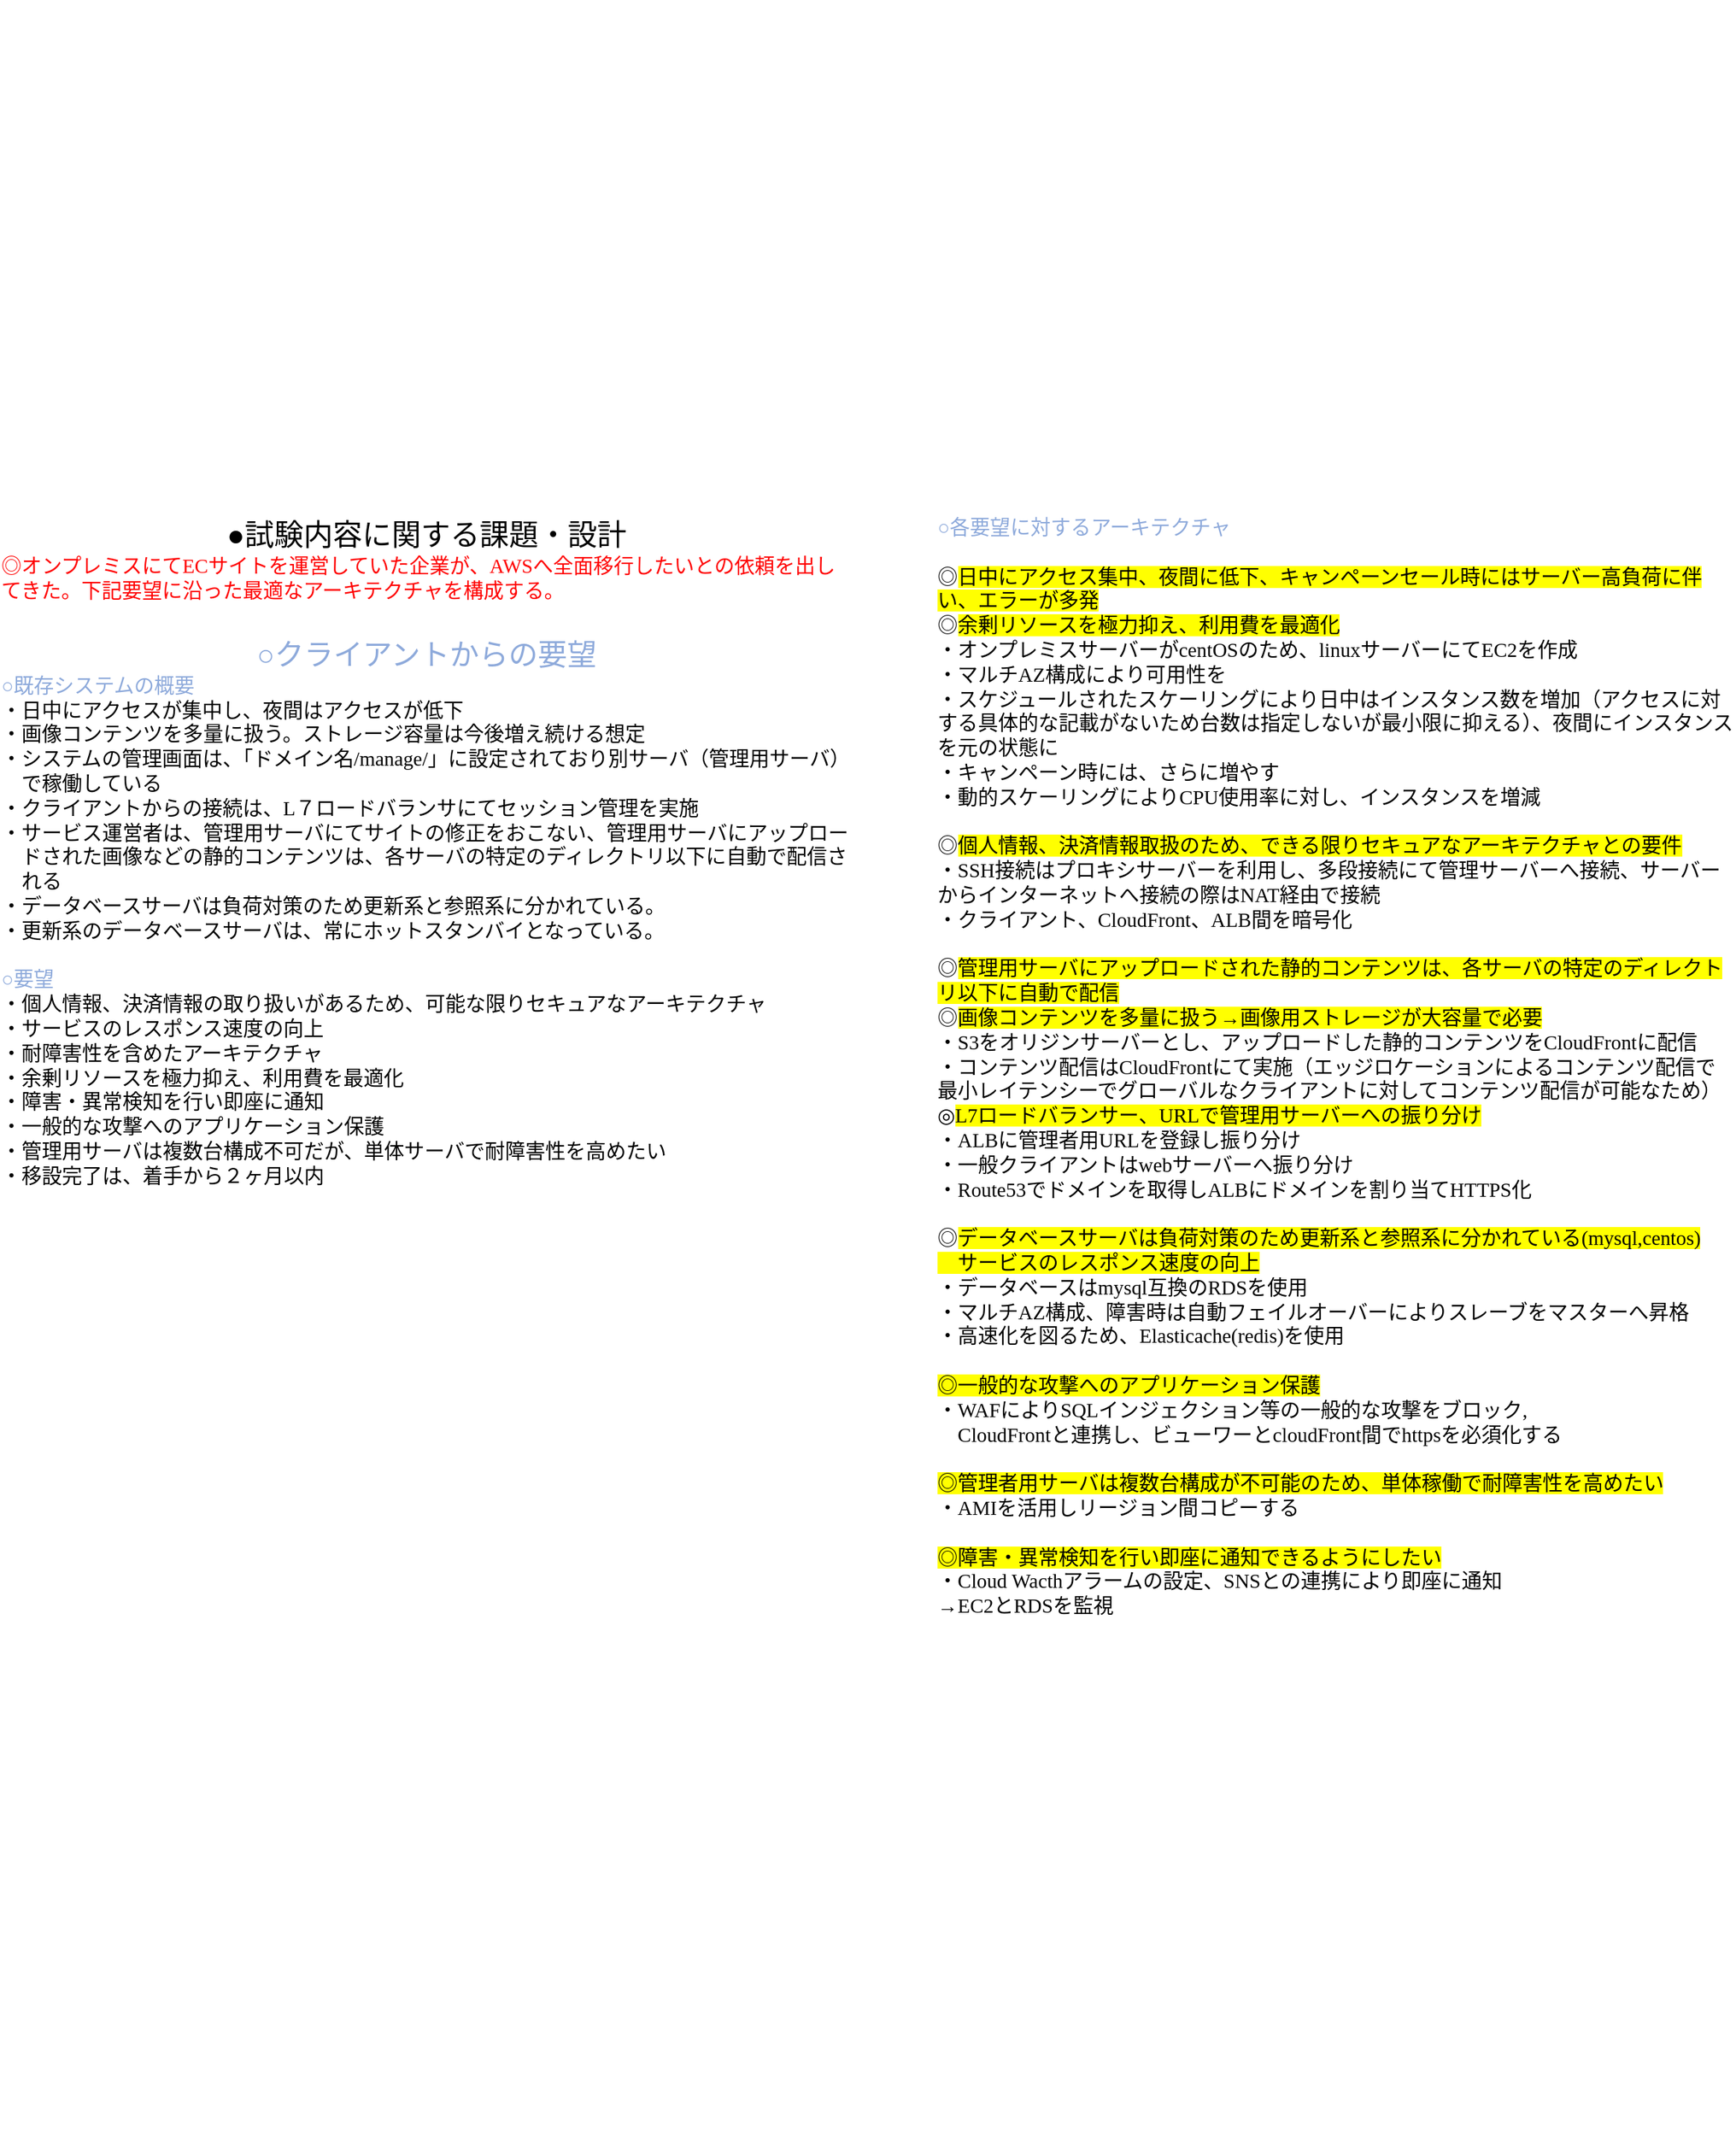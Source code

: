 <mxfile version="20.2.4" type="github">
  <diagram id="kHfTxe5b0bxNyNZ3HCPR" name="ページ1">
    <mxGraphModel dx="1186" dy="1441" grid="0" gridSize="10" guides="1" tooltips="1" connect="1" arrows="1" fold="1" page="1" pageScale="1" pageWidth="1169" pageHeight="827" math="0" shadow="0">
      <root>
        <mxCell id="0" />
        <mxCell id="1" parent="0" />
        <mxCell id="QkEKCxByCvUAj2B9YuyN-1" value="&lt;p style=&quot;margin: 0mm; font-size: 10.5pt; font-family: 游明朝, serif;&quot; align=&quot;center&quot; class=&quot;MsoNormal&quot;&gt;&lt;span style=&quot;font-size: 16pt;&quot;&gt;●試験内容に関する課題・設計&lt;span lang=&quot;EN-US&quot;&gt;&lt;/span&gt;&lt;/span&gt;&lt;/p&gt;&lt;p style=&quot;margin: 0mm; text-align: left; font-size: 10.5pt; font-family: 游明朝, serif;&quot; align=&quot;left&quot; class=&quot;MsoNormal&quot;&gt;&lt;span style=&quot;font-size: 11pt; color: red;&quot;&gt;◎オンプレミスにて&lt;span lang=&quot;EN-US&quot;&gt;EC&lt;/span&gt;サイトを運営していた企業が、&lt;span lang=&quot;EN-US&quot;&gt;AWS&lt;/span&gt;へ全面移行したいとの依頼を出してきた。下記要望に沿った最適なアーキテクチャを構成する。&lt;span lang=&quot;EN-US&quot;&gt;&lt;/span&gt;&lt;/span&gt;&lt;/p&gt;&lt;p style=&quot;margin: 0mm; font-size: 10.5pt; font-family: 游明朝, serif;&quot; align=&quot;center&quot; class=&quot;MsoNormal&quot;&gt;&lt;span style=&quot;font-size: 16pt;&quot; lang=&quot;EN-US&quot;&gt;&amp;nbsp;&lt;/span&gt;&lt;/p&gt;&lt;p style=&quot;margin: 0mm; font-size: 10.5pt; font-family: 游明朝, serif;&quot; align=&quot;center&quot; class=&quot;MsoNormal&quot;&gt;&lt;span style=&quot;font-size: 16pt; color: rgb(142, 170, 219);&quot;&gt;○クライアントからの要望&lt;span lang=&quot;EN-US&quot;&gt;&lt;/span&gt;&lt;/span&gt;&lt;/p&gt;&lt;p style=&quot;margin: 0mm; text-align: left; font-size: 10.5pt; font-family: 游明朝, serif;&quot; align=&quot;left&quot; class=&quot;MsoNormal&quot;&gt;&lt;span style=&quot;font-size: 11pt; color: rgb(142, 170, 219);&quot;&gt;○既存システムの概要&lt;span lang=&quot;EN-US&quot;&gt;&lt;/span&gt;&lt;/span&gt;&lt;/p&gt;&lt;p style=&quot;margin: 0mm; text-align: left; font-size: 10.5pt; font-family: 游明朝, serif;&quot; align=&quot;left&quot; class=&quot;MsoNormal&quot;&gt;&lt;span style=&quot;font-size: 11pt;&quot;&gt;・日中にアクセスが集中し、夜間はアクセスが低下&lt;span lang=&quot;EN-US&quot;&gt;&lt;/span&gt;&lt;/span&gt;&lt;/p&gt;&lt;p style=&quot;margin: 0mm; text-align: left; font-size: 10.5pt; font-family: 游明朝, serif;&quot; align=&quot;left&quot; class=&quot;MsoNormal&quot;&gt;&lt;span style=&quot;font-size: 11pt;&quot;&gt;・画像コンテンツを多量に扱う。ストレージ容量は今後増え続ける想定&lt;span lang=&quot;EN-US&quot;&gt;&lt;/span&gt;&lt;/span&gt;&lt;/p&gt;&lt;p style=&quot;margin: 0mm 0mm 0mm 11pt; text-align: left; font-size: 10.5pt; font-family: 游明朝, serif; text-indent: -11pt;&quot; align=&quot;left&quot; class=&quot;MsoNormal&quot;&gt;&lt;span style=&quot;font-size: 11pt;&quot;&gt;・システムの管理画面は、「ドメイン名&lt;span lang=&quot;EN-US&quot;&gt;/manage/&lt;/span&gt;」に設定されており別サーバ（管理用サーバ）で稼働している&lt;span lang=&quot;EN-US&quot;&gt;&lt;/span&gt;&lt;/span&gt;&lt;/p&gt;&lt;p style=&quot;margin: 0mm; text-align: left; font-size: 10.5pt; font-family: 游明朝, serif;&quot; align=&quot;left&quot; class=&quot;MsoNormal&quot;&gt;&lt;span style=&quot;font-size: 11pt;&quot;&gt;・クライアントからの接続は、&lt;span lang=&quot;EN-US&quot;&gt;L&lt;/span&gt;７ロードバランサにてセッション管理を実施&lt;span lang=&quot;EN-US&quot;&gt;&lt;/span&gt;&lt;/span&gt;&lt;/p&gt;&lt;p style=&quot;margin: 0mm 0mm 0mm 11pt; text-align: left; font-size: 10.5pt; font-family: 游明朝, serif; text-indent: -11pt;&quot; align=&quot;left&quot; class=&quot;MsoNormal&quot;&gt;&lt;span style=&quot;font-size: 11pt;&quot;&gt;・サービス運営者は、管理用サーバにてサイトの修正をおこない、管理用サーバにアップロードされた画像などの静的コンテンツは、各サーバの特定のディレクトリ以下に自動で配信される&lt;span lang=&quot;EN-US&quot;&gt;&lt;/span&gt;&lt;/span&gt;&lt;/p&gt;&lt;p style=&quot;margin: 0mm; text-align: left; font-size: 10.5pt; font-family: 游明朝, serif;&quot; align=&quot;left&quot; class=&quot;MsoNormal&quot;&gt;&lt;span style=&quot;font-size: 11pt;&quot;&gt;・データベースサーバは負荷対策のため更新系と参照系に分かれている。&lt;span lang=&quot;EN-US&quot;&gt;&lt;/span&gt;&lt;/span&gt;&lt;/p&gt;&lt;p style=&quot;margin: 0mm 0mm 0mm 11pt; text-align: left; font-size: 10.5pt; font-family: 游明朝, serif; text-indent: -11pt;&quot; align=&quot;left&quot; class=&quot;MsoNormal&quot;&gt;&lt;span style=&quot;font-size: 11pt;&quot;&gt;・更新系のデータベースサーバは、常にホットスタンバイとなっている。&lt;span lang=&quot;EN-US&quot;&gt;&lt;/span&gt;&lt;/span&gt;&lt;/p&gt;&lt;p style=&quot;margin: 0mm 0mm 0mm 11pt; text-align: left; font-size: 10.5pt; font-family: 游明朝, serif; text-indent: -11pt;&quot; align=&quot;left&quot; class=&quot;MsoNormal&quot;&gt;&lt;span style=&quot;font-size: 11pt;&quot; lang=&quot;EN-US&quot;&gt;&amp;nbsp;&lt;/span&gt;&lt;/p&gt;&lt;p style=&quot;margin: 0mm 0mm 0mm 11pt; text-align: left; font-size: 10.5pt; font-family: 游明朝, serif; text-indent: -11pt;&quot; align=&quot;left&quot; class=&quot;MsoNormal&quot;&gt;&lt;span style=&quot;font-size: 11pt; color: rgb(142, 170, 219);&quot;&gt;○要望&lt;span lang=&quot;EN-US&quot;&gt;&lt;/span&gt;&lt;/span&gt;&lt;/p&gt;&lt;p style=&quot;margin: 0mm; text-align: left; font-size: 10.5pt; font-family: 游明朝, serif;&quot; align=&quot;left&quot; class=&quot;MsoNormal&quot;&gt;&lt;span style=&quot;font-size: 11pt;&quot;&gt;・個人情報、決済情報の取り扱いがあるため、可能な限りセキュアなアーキテクチャ&lt;span lang=&quot;EN-US&quot;&gt;&lt;/span&gt;&lt;/span&gt;&lt;/p&gt;&lt;p style=&quot;margin: 0mm; text-align: left; font-size: 10.5pt; font-family: 游明朝, serif;&quot; align=&quot;left&quot; class=&quot;MsoNormal&quot;&gt;&lt;span style=&quot;font-size: 11pt;&quot;&gt;・サービスのレスポンス速度の向上&lt;span lang=&quot;EN-US&quot;&gt;&lt;/span&gt;&lt;/span&gt;&lt;/p&gt;&lt;p style=&quot;margin: 0mm; text-align: left; font-size: 10.5pt; font-family: 游明朝, serif;&quot; align=&quot;left&quot; class=&quot;MsoNormal&quot;&gt;&lt;span style=&quot;font-size: 11pt;&quot;&gt;・耐障害性を含めたアーキテクチャ&lt;span lang=&quot;EN-US&quot;&gt;&lt;/span&gt;&lt;/span&gt;&lt;/p&gt;&lt;p style=&quot;margin: 0mm; text-align: left; font-size: 10.5pt; font-family: 游明朝, serif;&quot; align=&quot;left&quot; class=&quot;MsoNormal&quot;&gt;&lt;span style=&quot;font-size: 11pt;&quot;&gt;・余剰リソースを極力抑え、利用費を最適化&lt;span lang=&quot;EN-US&quot;&gt;&lt;/span&gt;&lt;/span&gt;&lt;/p&gt;&lt;p style=&quot;margin: 0mm; text-align: left; font-size: 10.5pt; font-family: 游明朝, serif;&quot; align=&quot;left&quot; class=&quot;MsoNormal&quot;&gt;&lt;span style=&quot;font-size: 11pt;&quot;&gt;・障害・異常検知を行い即座に通知&lt;span lang=&quot;EN-US&quot;&gt;&lt;/span&gt;&lt;/span&gt;&lt;/p&gt;&lt;p style=&quot;margin: 0mm; text-align: left; font-size: 10.5pt; font-family: 游明朝, serif;&quot; align=&quot;left&quot; class=&quot;MsoNormal&quot;&gt;&lt;span style=&quot;font-size: 11pt;&quot;&gt;・一般的な攻撃へのアプリケーション保護&lt;span lang=&quot;EN-US&quot;&gt;&lt;/span&gt;&lt;/span&gt;&lt;/p&gt;&lt;p style=&quot;margin: 0mm; text-align: left; font-size: 10.5pt; font-family: 游明朝, serif;&quot; align=&quot;left&quot; class=&quot;MsoNormal&quot;&gt;&lt;span style=&quot;font-size: 11pt;&quot;&gt;・管理用サーバは複数台構成不可だが、単体サーバで耐障害性を高めたい&lt;span lang=&quot;EN-US&quot;&gt;&lt;/span&gt;&lt;/span&gt;&lt;/p&gt;&lt;p style=&quot;margin: 0mm; text-align: left; font-size: 10.5pt; font-family: 游明朝, serif;&quot; align=&quot;left&quot; class=&quot;MsoNormal&quot;&gt;&lt;span style=&quot;font-size: 11pt;&quot;&gt;・移設完了は、着手から２ヶ月以内&lt;span lang=&quot;EN-US&quot;&gt;&lt;/span&gt;&lt;/span&gt;&lt;/p&gt;" style="text;html=1;strokeColor=none;fillColor=none;align=center;verticalAlign=middle;whiteSpace=wrap;rounded=0;" vertex="1" parent="1">
          <mxGeometry x="80" width="620" height="500" as="geometry" />
        </mxCell>
        <mxCell id="QkEKCxByCvUAj2B9YuyN-3" value="&lt;p style=&quot;margin: 0mm; text-align: left; font-size: 10.5pt; font-family: 游明朝, serif;&quot; align=&quot;left&quot; class=&quot;MsoNormal&quot;&gt;&lt;span style=&quot;font-size: 11pt; color: rgb(142, 170, 219);&quot;&gt;○各要望に対するアーキテクチャ&lt;span lang=&quot;EN-US&quot;&gt;&lt;/span&gt;&lt;/span&gt;&lt;/p&gt;&lt;p style=&quot;margin: 0mm; text-align: left; font-size: 10.5pt; font-family: 游明朝, serif;&quot; align=&quot;left&quot; class=&quot;MsoNormal&quot;&gt;&lt;span style=&quot;font-size: 11pt;&quot; lang=&quot;EN-US&quot;&gt;&amp;nbsp;&lt;/span&gt;&lt;/p&gt;&lt;p style=&quot;margin: 0mm; text-align: left; font-size: 10.5pt; font-family: 游明朝, serif;&quot; align=&quot;left&quot; class=&quot;MsoNormal&quot;&gt;&lt;span style=&quot;font-size: 11pt;&quot;&gt;◎&lt;span style=&quot;background: yellow;&quot;&gt;日中にアクセス集中、夜間に低下、キャンペーンセール時にはサーバー高負荷に伴い、エラーが多発&lt;/span&gt;&lt;span lang=&quot;EN-US&quot;&gt;&lt;/span&gt;&lt;/span&gt;&lt;/p&gt;&lt;p style=&quot;margin: 0mm; text-align: left; font-size: 10.5pt; font-family: 游明朝, serif;&quot; align=&quot;left&quot; class=&quot;MsoNormal&quot;&gt;&lt;span style=&quot;font-size: 11pt;&quot;&gt;◎&lt;span style=&quot;background: yellow;&quot;&gt;余剰リソースを極力抑え、利用費を最適化&lt;/span&gt;&lt;span lang=&quot;EN-US&quot;&gt;&lt;/span&gt;&lt;/span&gt;&lt;/p&gt;&lt;p style=&quot;margin: 0mm; text-align: left; font-size: 10.5pt; font-family: 游明朝, serif;&quot; align=&quot;left&quot; class=&quot;MsoNormal&quot;&gt;&lt;span style=&quot;font-size: 11pt;&quot;&gt;・オンプレミスサーバーが&lt;span lang=&quot;EN-US&quot;&gt;centOS&lt;/span&gt;のため、&lt;span lang=&quot;EN-US&quot;&gt;linux&lt;/span&gt;サーバーにて&lt;span lang=&quot;EN-US&quot;&gt;EC2&lt;/span&gt;を作成&lt;span lang=&quot;EN-US&quot;&gt;&lt;/span&gt;&lt;/span&gt;&lt;/p&gt;&lt;p style=&quot;margin: 0mm; text-align: left; font-size: 10.5pt; font-family: 游明朝, serif;&quot; align=&quot;left&quot; class=&quot;MsoNormal&quot;&gt;&lt;span style=&quot;font-size: 11pt;&quot;&gt;・マルチ&lt;span lang=&quot;EN-US&quot;&gt;AZ&lt;/span&gt;構成により可用性を&lt;span lang=&quot;EN-US&quot;&gt;&lt;/span&gt;&lt;/span&gt;&lt;/p&gt;&lt;p style=&quot;margin: 0mm; text-align: left; font-size: 10.5pt; font-family: 游明朝, serif;&quot; align=&quot;left&quot; class=&quot;MsoNormal&quot;&gt;&lt;span style=&quot;font-size: 11pt;&quot;&gt;・スケジュールされたスケーリングにより日中はインスタンス数を増加（アクセスに対する具体的な記載がないため台数は指定しないが最小限に抑える）、夜間にインスタンスを元の状態に&lt;span lang=&quot;EN-US&quot;&gt;&lt;/span&gt;&lt;/span&gt;&lt;/p&gt;&lt;p style=&quot;margin: 0mm; text-align: left; font-size: 10.5pt; font-family: 游明朝, serif;&quot; align=&quot;left&quot; class=&quot;MsoNormal&quot;&gt;&lt;span style=&quot;font-size: 11pt;&quot;&gt;・キャンペーン時には、さらに増やす&lt;span lang=&quot;EN-US&quot;&gt;&lt;/span&gt;&lt;/span&gt;&lt;/p&gt;&lt;p style=&quot;margin: 0mm; text-align: left; font-size: 10.5pt; font-family: 游明朝, serif;&quot; align=&quot;left&quot; class=&quot;MsoNormal&quot;&gt;&lt;span style=&quot;font-size: 11pt;&quot;&gt;・動的スケーリングにより&lt;span lang=&quot;EN-US&quot;&gt;CPU&lt;/span&gt;使用率に対し、インスタンスを増減&lt;span lang=&quot;EN-US&quot;&gt;&lt;/span&gt;&lt;/span&gt;&lt;/p&gt;&lt;p style=&quot;margin: 0mm; text-align: left; font-size: 10.5pt; font-family: 游明朝, serif;&quot; align=&quot;left&quot; class=&quot;MsoNormal&quot;&gt;&lt;span style=&quot;font-size: 11pt;&quot; lang=&quot;EN-US&quot;&gt;&amp;nbsp;&lt;/span&gt;&lt;/p&gt;&lt;p style=&quot;margin: 0mm; text-align: left; font-size: 10.5pt; font-family: 游明朝, serif;&quot; align=&quot;left&quot; class=&quot;MsoNormal&quot;&gt;&lt;span style=&quot;font-size: 11pt;&quot;&gt;◎&lt;span style=&quot;background: yellow;&quot;&gt;個人情報、決済情報取扱のため、できる限りセキュアなアーキテクチャとの要件&lt;/span&gt;&lt;span lang=&quot;EN-US&quot;&gt;&lt;/span&gt;&lt;/span&gt;&lt;/p&gt;&lt;p style=&quot;margin: 0mm; text-align: left; font-size: 10.5pt; font-family: 游明朝, serif;&quot; align=&quot;left&quot; class=&quot;MsoNormal&quot;&gt;&lt;span style=&quot;font-size: 11pt;&quot;&gt;・&lt;span lang=&quot;EN-US&quot;&gt;SSH&lt;/span&gt;接続はプロキシサーバーを利用し、多段接続にて管理サーバーへ接続、サーバーからインターネットへ接続の際は&lt;span lang=&quot;EN-US&quot;&gt;NAT&lt;/span&gt;経由で接続&lt;span lang=&quot;EN-US&quot;&gt;&lt;/span&gt;&lt;/span&gt;&lt;/p&gt;&lt;p style=&quot;margin: 0mm; text-align: left; font-size: 10.5pt; font-family: 游明朝, serif;&quot; align=&quot;left&quot; class=&quot;MsoNormal&quot;&gt;&lt;span style=&quot;font-size: 11pt;&quot;&gt;・クライアント、&lt;span lang=&quot;EN-US&quot;&gt;CloudFront&lt;/span&gt;、&lt;span lang=&quot;EN-US&quot;&gt;ALB&lt;/span&gt;間を暗号化&lt;span lang=&quot;EN-US&quot;&gt;&lt;/span&gt;&lt;/span&gt;&lt;/p&gt;&lt;p style=&quot;margin: 0mm; text-align: left; font-size: 10.5pt; font-family: 游明朝, serif;&quot; align=&quot;left&quot; class=&quot;MsoNormal&quot;&gt;&lt;span style=&quot;font-size: 11pt;&quot; lang=&quot;EN-US&quot;&gt;&amp;nbsp;&lt;/span&gt;&lt;/p&gt;&lt;p style=&quot;margin: 0mm; text-align: left; font-size: 10.5pt; font-family: 游明朝, serif;&quot; align=&quot;left&quot; class=&quot;MsoNormal&quot;&gt;&lt;span style=&quot;font-size: 11pt;&quot;&gt;◎&lt;span style=&quot;background: yellow;&quot;&gt;管理用サーバにアップロードされた静的コンテンツは、各サーバの特定のディレクトリ以下に自動で配信&lt;span lang=&quot;EN-US&quot;&gt;&lt;/span&gt;&lt;/span&gt;&lt;/span&gt;&lt;/p&gt;&lt;p style=&quot;margin: 0mm; text-align: left; font-size: 10.5pt; font-family: 游明朝, serif;&quot; align=&quot;left&quot; class=&quot;MsoNormal&quot;&gt;&lt;span style=&quot;font-size: 11pt;&quot;&gt;◎&lt;span style=&quot;background: yellow;&quot;&gt;画像コンテンツを多量に扱う→画像用ストレージが大容量で必要&lt;span lang=&quot;EN-US&quot;&gt;&lt;/span&gt;&lt;/span&gt;&lt;/span&gt;&lt;/p&gt;&lt;p style=&quot;margin: 0mm 0mm 0mm 5.5pt; text-align: left; font-size: 10.5pt; font-family: 游明朝, serif; text-indent: -5.5pt;&quot; align=&quot;left&quot; class=&quot;MsoNormal&quot;&gt;&lt;span style=&quot;font-size: 11pt;&quot;&gt;・&lt;span lang=&quot;EN-US&quot;&gt;S3&lt;/span&gt;をオリジンサーバーとし、アップロードした静的コンテンツを&lt;span lang=&quot;EN-US&quot;&gt;CloudFront&lt;/span&gt;に配信&lt;span lang=&quot;EN-US&quot;&gt;&lt;/span&gt;&lt;/span&gt;&lt;/p&gt;&lt;p style=&quot;margin: 0mm; text-align: left; font-size: 10.5pt; font-family: 游明朝, serif;&quot; align=&quot;left&quot; class=&quot;MsoNormal&quot;&gt;&lt;span style=&quot;font-size: 11pt;&quot;&gt;・コンテンツ配信は&lt;span lang=&quot;EN-US&quot;&gt;CloudFront&lt;/span&gt;にて実施（エッジロケーションによるコンテンツ配信で最小レイテンシーでグローバルなクライアントに対してコンテンツ配信が可能なため）&lt;span lang=&quot;EN-US&quot;&gt;&lt;/span&gt;&lt;/span&gt;&lt;/p&gt;&lt;p style=&quot;margin: 0mm; text-align: left; font-size: 10.5pt; font-family: 游明朝, serif;&quot; align=&quot;left&quot; class=&quot;MsoNormal&quot;&gt;&lt;span style=&quot;font-size: 11pt;&quot;&gt;◎&lt;span style=&quot;background: yellow;&quot; lang=&quot;EN-US&quot;&gt;L7&lt;/span&gt;&lt;span style=&quot;background: yellow;&quot;&gt;ロードバランサー、&lt;span lang=&quot;EN-US&quot;&gt;URL&lt;/span&gt;で管理用サーバーへの振り分け&lt;/span&gt;&lt;span lang=&quot;EN-US&quot;&gt;&lt;/span&gt;&lt;/span&gt;&lt;/p&gt;&lt;p style=&quot;margin: 0mm; text-align: left; font-size: 10.5pt; font-family: 游明朝, serif;&quot; align=&quot;left&quot; class=&quot;MsoNormal&quot;&gt;&lt;span style=&quot;font-size: 11pt;&quot;&gt;・&lt;span lang=&quot;EN-US&quot;&gt;ALB&lt;/span&gt;に管理者用&lt;span lang=&quot;EN-US&quot;&gt;URL&lt;/span&gt;を登録し振り分け&lt;span lang=&quot;EN-US&quot;&gt;&lt;/span&gt;&lt;/span&gt;&lt;/p&gt;&lt;p style=&quot;margin: 0mm; text-align: left; font-size: 10.5pt; font-family: 游明朝, serif;&quot; align=&quot;left&quot; class=&quot;MsoNormal&quot;&gt;&lt;span style=&quot;font-size: 11pt;&quot;&gt;・一般クライアントは&lt;span lang=&quot;EN-US&quot;&gt;web&lt;/span&gt;サーバーへ振り分け&lt;span lang=&quot;EN-US&quot;&gt;&lt;/span&gt;&lt;/span&gt;&lt;/p&gt;&lt;p style=&quot;margin: 0mm; text-align: left; font-size: 10.5pt; font-family: 游明朝, serif;&quot; align=&quot;left&quot; class=&quot;MsoNormal&quot;&gt;&lt;span style=&quot;font-size: 11pt;&quot;&gt;・&lt;span lang=&quot;EN-US&quot;&gt;Route53&lt;/span&gt;でドメインを取得し&lt;span lang=&quot;EN-US&quot;&gt;ALB&lt;/span&gt;にドメインを割り当て&lt;span lang=&quot;EN-US&quot;&gt;HTTPS&lt;/span&gt;化&lt;span lang=&quot;EN-US&quot;&gt;&lt;/span&gt;&lt;/span&gt;&lt;/p&gt;&lt;p style=&quot;margin: 0mm; text-align: left; font-size: 10.5pt; font-family: 游明朝, serif;&quot; align=&quot;left&quot; class=&quot;MsoNormal&quot;&gt;&lt;span style=&quot;font-size: 11pt;&quot; lang=&quot;EN-US&quot;&gt;&amp;nbsp;&lt;/span&gt;&lt;/p&gt;&lt;p style=&quot;margin: 0mm; text-align: left; font-size: 10.5pt; font-family: 游明朝, serif;&quot; align=&quot;left&quot; class=&quot;MsoNormal&quot;&gt;&lt;span style=&quot;font-size: 11pt;&quot;&gt;◎&lt;span style=&quot;background: yellow;&quot;&gt;データベースサーバは負荷対策のため更新系と参照系に分かれている&lt;span lang=&quot;EN-US&quot;&gt;(mysql,centos)&lt;/span&gt;&lt;/span&gt;&lt;/span&gt;&lt;/p&gt;&lt;p style=&quot;margin: 0mm; text-align: left; font-size: 10.5pt; font-family: 游明朝, serif;&quot; align=&quot;left&quot; class=&quot;MsoNormal&quot;&gt;&lt;span style=&quot;font-size: 11pt; background: yellow;&quot;&gt;　サービスのレスポンス速度の向上&lt;span lang=&quot;EN-US&quot;&gt;&lt;/span&gt;&lt;/span&gt;&lt;/p&gt;&lt;p style=&quot;margin: 0mm; text-align: left; font-size: 10.5pt; font-family: 游明朝, serif;&quot; align=&quot;left&quot; class=&quot;MsoNormal&quot;&gt;&lt;span style=&quot;font-size: 11pt;&quot;&gt;・データベースは&lt;span lang=&quot;EN-US&quot;&gt;mysql&lt;/span&gt;互換の&lt;span lang=&quot;EN-US&quot;&gt;RDS&lt;/span&gt;を使用&lt;span lang=&quot;EN-US&quot;&gt;&lt;/span&gt;&lt;/span&gt;&lt;/p&gt;&lt;p style=&quot;margin: 0mm; text-align: left; font-size: 10.5pt; font-family: 游明朝, serif;&quot; align=&quot;left&quot; class=&quot;MsoNormal&quot;&gt;&lt;span style=&quot;font-size: 11pt;&quot;&gt;・マルチ&lt;span lang=&quot;EN-US&quot;&gt;AZ&lt;/span&gt;構成、障害時は自動フェイルオーバーによりスレーブをマスターへ昇格&lt;span lang=&quot;EN-US&quot;&gt;&lt;/span&gt;&lt;/span&gt;&lt;/p&gt;&lt;p style=&quot;margin: 0mm; text-align: left; font-size: 10.5pt; font-family: 游明朝, serif;&quot; align=&quot;left&quot; class=&quot;MsoNormal&quot;&gt;&lt;span style=&quot;font-size: 11pt;&quot;&gt;・高速化を図るため、&lt;span lang=&quot;EN-US&quot;&gt;Elasticache(redis)&lt;/span&gt;を使用&lt;span lang=&quot;EN-US&quot;&gt;&lt;/span&gt;&lt;/span&gt;&lt;/p&gt;&lt;p style=&quot;margin: 0mm; text-align: left; font-size: 10.5pt; font-family: 游明朝, serif;&quot; align=&quot;left&quot; class=&quot;MsoNormal&quot;&gt;&lt;span style=&quot;font-size: 11pt;&quot; lang=&quot;EN-US&quot;&gt;&amp;nbsp;&lt;/span&gt;&lt;/p&gt;&lt;p style=&quot;margin: 0mm; text-align: left; font-size: 10.5pt; font-family: 游明朝, serif;&quot; align=&quot;left&quot; class=&quot;MsoNormal&quot;&gt;&lt;span style=&quot;font-size: 11pt; background: yellow;&quot;&gt;◎一般的な攻撃へのアプリケーション保護&lt;/span&gt;&lt;span style=&quot;font-size: 11pt;&quot; lang=&quot;EN-US&quot;&gt;&lt;/span&gt;&lt;/p&gt;&lt;p style=&quot;margin: 0mm; text-align: left; font-size: 10.5pt; font-family: 游明朝, serif;&quot; align=&quot;left&quot; class=&quot;MsoNormal&quot;&gt;&lt;span style=&quot;font-size: 11pt;&quot;&gt;・&lt;span lang=&quot;EN-US&quot;&gt;WAF&lt;/span&gt;により&lt;span lang=&quot;EN-US&quot;&gt;SQL&lt;/span&gt;インジェクション等の一般的な攻撃をブロック&lt;span lang=&quot;EN-US&quot;&gt;,&lt;/span&gt;&lt;/span&gt;&lt;/p&gt;&lt;p style=&quot;margin: 0mm; text-align: left; font-size: 10.5pt; font-family: 游明朝, serif;&quot; align=&quot;left&quot; class=&quot;MsoNormal&quot;&gt;&lt;span style=&quot;font-size: 11pt;&quot;&gt;　&lt;span lang=&quot;EN-US&quot;&gt;CloudFront&lt;/span&gt;と連携し、ビューワーと&lt;span lang=&quot;EN-US&quot;&gt;cloudFront&lt;/span&gt;間で&lt;span lang=&quot;EN-US&quot;&gt;https&lt;/span&gt;を必須化する&lt;span lang=&quot;EN-US&quot;&gt;&lt;/span&gt;&lt;/span&gt;&lt;/p&gt;&lt;p style=&quot;margin: 0mm; text-align: left; font-size: 10.5pt; font-family: 游明朝, serif;&quot; align=&quot;left&quot; class=&quot;MsoNormal&quot;&gt;&lt;span style=&quot;font-size: 11pt;&quot; lang=&quot;EN-US&quot;&gt;&amp;nbsp;&lt;/span&gt;&lt;/p&gt;&lt;p style=&quot;margin: 0mm; text-align: left; font-size: 10.5pt; font-family: 游明朝, serif;&quot; align=&quot;left&quot; class=&quot;MsoNormal&quot;&gt;&lt;span style=&quot;font-size: 11pt; background: yellow;&quot;&gt;◎管理者用サーバは複数台構成が不可能のため、単体稼働で耐障害性を高めたい&lt;/span&gt;&lt;span style=&quot;font-size: 11pt;&quot; lang=&quot;EN-US&quot;&gt;&lt;/span&gt;&lt;/p&gt;&lt;p style=&quot;margin: 0mm; text-align: left; font-size: 10.5pt; font-family: 游明朝, serif;&quot; align=&quot;left&quot; class=&quot;MsoNormal&quot;&gt;&lt;span style=&quot;font-size: 11pt;&quot;&gt;・&lt;span lang=&quot;EN-US&quot;&gt;AMI&lt;/span&gt;を活用しリージョン間コピーする&lt;span lang=&quot;EN-US&quot;&gt;&lt;/span&gt;&lt;/span&gt;&lt;/p&gt;&lt;p style=&quot;margin: 0mm; text-align: left; font-size: 10.5pt; font-family: 游明朝, serif;&quot; align=&quot;left&quot; class=&quot;MsoNormal&quot;&gt;&lt;span style=&quot;font-size: 11pt;&quot; lang=&quot;EN-US&quot;&gt;&amp;nbsp;&lt;/span&gt;&lt;/p&gt;&lt;p style=&quot;margin: 0mm; text-align: left; font-size: 10.5pt; font-family: 游明朝, serif;&quot; align=&quot;left&quot; class=&quot;MsoNormal&quot;&gt;&lt;span style=&quot;font-size: 11pt; background: yellow;&quot;&gt;◎障害・異常検知を行い即座に通知できるようにしたい&lt;/span&gt;&lt;span style=&quot;font-size: 11pt;&quot; lang=&quot;EN-US&quot;&gt;&lt;/span&gt;&lt;/p&gt;&lt;p style=&quot;margin: 0mm; text-align: left; font-size: 10.5pt; font-family: 游明朝, serif;&quot; align=&quot;left&quot; class=&quot;MsoNormal&quot;&gt;&lt;span style=&quot;font-size: 11pt;&quot;&gt;・&lt;span lang=&quot;EN-US&quot;&gt;Cloud Wacth&lt;/span&gt;アラームの設定、&lt;span lang=&quot;EN-US&quot;&gt;SNS&lt;/span&gt;との連携により即座に通知&lt;span lang=&quot;EN-US&quot;&gt;&lt;/span&gt;&lt;/span&gt;&lt;/p&gt;&lt;p style=&quot;margin: 0mm; text-align: left; font-size: 10.5pt; font-family: 游明朝, serif;&quot; align=&quot;left&quot; class=&quot;MsoNormal&quot;&gt;&lt;span style=&quot;font-size: 11pt;&quot;&gt;→&lt;span lang=&quot;EN-US&quot;&gt;EC2&lt;/span&gt;と&lt;span lang=&quot;EN-US&quot;&gt;RDS&lt;/span&gt;を監視&lt;span lang=&quot;EN-US&quot;&gt;&lt;/span&gt;&lt;/span&gt;&lt;/p&gt;" style="text;html=1;strokeColor=none;fillColor=none;align=center;verticalAlign=middle;whiteSpace=wrap;rounded=0;" vertex="1" parent="1">
          <mxGeometry x="760" y="-370" width="580" height="1550" as="geometry" />
        </mxCell>
      </root>
    </mxGraphModel>
  </diagram>
</mxfile>
